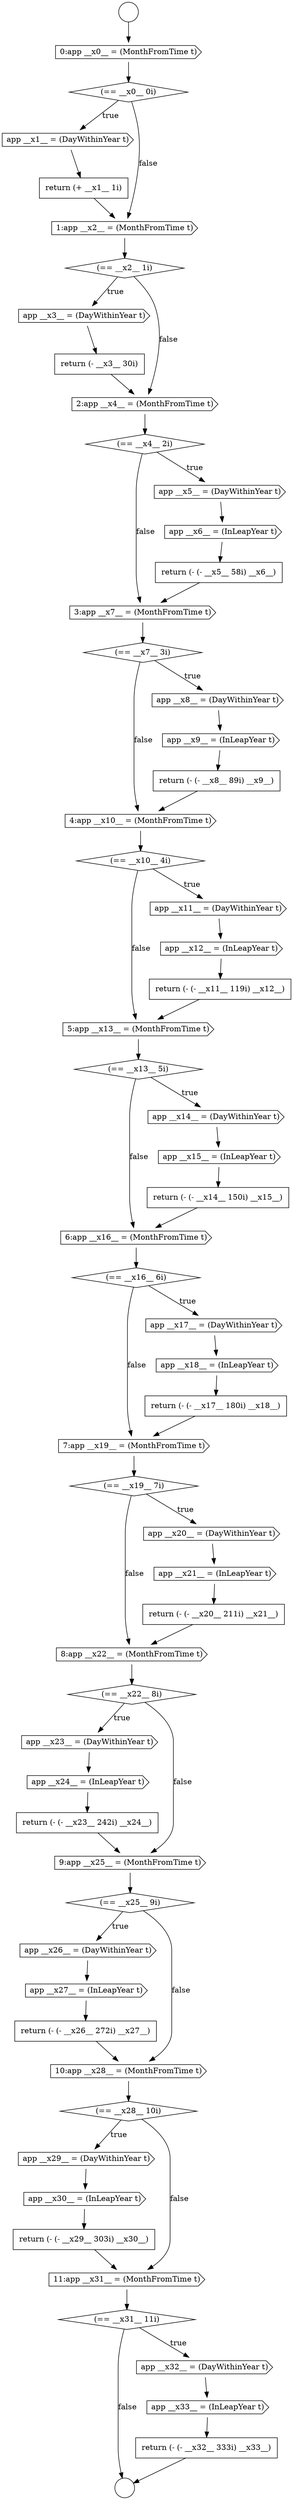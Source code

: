 digraph {
  node18442 [shape=none, margin=0, label=<<font color="black">
    <table border="0" cellborder="1" cellspacing="0" cellpadding="10">
      <tr><td align="left">return (- __x3__ 30i)</td></tr>
    </table>
  </font>> color="black" fillcolor="white" style=filled]
  node18459 [shape=diamond, label=<<font color="black">(== __x13__ 5i)</font>> color="black" fillcolor="white" style=filled]
  node18463 [shape=cds, label=<<font color="black">6:app __x16__ = (MonthFromTime t)</font>> color="black" fillcolor="white" style=filled]
  node18446 [shape=cds, label=<<font color="black">app __x6__ = (InLeapYear t)</font>> color="black" fillcolor="white" style=filled]
  node18475 [shape=cds, label=<<font color="black">app __x23__ = (DayWithinYear t)</font>> color="black" fillcolor="white" style=filled]
  node18471 [shape=cds, label=<<font color="black">app __x21__ = (InLeapYear t)</font>> color="black" fillcolor="white" style=filled]
  node18480 [shape=cds, label=<<font color="black">app __x26__ = (DayWithinYear t)</font>> color="black" fillcolor="white" style=filled]
  node18457 [shape=none, margin=0, label=<<font color="black">
    <table border="0" cellborder="1" cellspacing="0" cellpadding="10">
      <tr><td align="left">return (- (- __x11__ 119i) __x12__)</td></tr>
    </table>
  </font>> color="black" fillcolor="white" style=filled]
  node18448 [shape=cds, label=<<font color="black">3:app __x7__ = (MonthFromTime t)</font>> color="black" fillcolor="white" style=filled]
  node18466 [shape=cds, label=<<font color="black">app __x18__ = (InLeapYear t)</font>> color="black" fillcolor="white" style=filled]
  node18434 [shape=circle label=" " color="black" fillcolor="white" style=filled]
  node18478 [shape=cds, label=<<font color="black">9:app __x25__ = (MonthFromTime t)</font>> color="black" fillcolor="white" style=filled]
  node18454 [shape=diamond, label=<<font color="black">(== __x10__ 4i)</font>> color="black" fillcolor="white" style=filled]
  node18474 [shape=diamond, label=<<font color="black">(== __x22__ 8i)</font>> color="black" fillcolor="white" style=filled]
  node18440 [shape=diamond, label=<<font color="black">(== __x2__ 1i)</font>> color="black" fillcolor="white" style=filled]
  node18482 [shape=none, margin=0, label=<<font color="black">
    <table border="0" cellborder="1" cellspacing="0" cellpadding="10">
      <tr><td align="left">return (- (- __x26__ 272i) __x27__)</td></tr>
    </table>
  </font>> color="black" fillcolor="white" style=filled]
  node18438 [shape=none, margin=0, label=<<font color="black">
    <table border="0" cellborder="1" cellspacing="0" cellpadding="10">
      <tr><td align="left">return (+ __x1__ 1i)</td></tr>
    </table>
  </font>> color="black" fillcolor="white" style=filled]
  node18437 [shape=cds, label=<<font color="black">app __x1__ = (DayWithinYear t)</font>> color="black" fillcolor="white" style=filled]
  node18468 [shape=cds, label=<<font color="black">7:app __x19__ = (MonthFromTime t)</font>> color="black" fillcolor="white" style=filled]
  node18486 [shape=cds, label=<<font color="black">app __x30__ = (InLeapYear t)</font>> color="black" fillcolor="white" style=filled]
  node18436 [shape=diamond, label=<<font color="black">(== __x0__ 0i)</font>> color="black" fillcolor="white" style=filled]
  node18469 [shape=diamond, label=<<font color="black">(== __x19__ 7i)</font>> color="black" fillcolor="white" style=filled]
  node18451 [shape=cds, label=<<font color="black">app __x9__ = (InLeapYear t)</font>> color="black" fillcolor="white" style=filled]
  node18492 [shape=none, margin=0, label=<<font color="black">
    <table border="0" cellborder="1" cellspacing="0" cellpadding="10">
      <tr><td align="left">return (- (- __x32__ 333i) __x33__)</td></tr>
    </table>
  </font>> color="black" fillcolor="white" style=filled]
  node18479 [shape=diamond, label=<<font color="black">(== __x25__ 9i)</font>> color="black" fillcolor="white" style=filled]
  node18445 [shape=cds, label=<<font color="black">app __x5__ = (DayWithinYear t)</font>> color="black" fillcolor="white" style=filled]
  node18458 [shape=cds, label=<<font color="black">5:app __x13__ = (MonthFromTime t)</font>> color="black" fillcolor="white" style=filled]
  node18441 [shape=cds, label=<<font color="black">app __x3__ = (DayWithinYear t)</font>> color="black" fillcolor="white" style=filled]
  node18481 [shape=cds, label=<<font color="black">app __x27__ = (InLeapYear t)</font>> color="black" fillcolor="white" style=filled]
  node18433 [shape=circle label=" " color="black" fillcolor="white" style=filled]
  node18485 [shape=cds, label=<<font color="black">app __x29__ = (DayWithinYear t)</font>> color="black" fillcolor="white" style=filled]
  node18476 [shape=cds, label=<<font color="black">app __x24__ = (InLeapYear t)</font>> color="black" fillcolor="white" style=filled]
  node18452 [shape=none, margin=0, label=<<font color="black">
    <table border="0" cellborder="1" cellspacing="0" cellpadding="10">
      <tr><td align="left">return (- (- __x8__ 89i) __x9__)</td></tr>
    </table>
  </font>> color="black" fillcolor="white" style=filled]
  node18465 [shape=cds, label=<<font color="black">app __x17__ = (DayWithinYear t)</font>> color="black" fillcolor="white" style=filled]
  node18462 [shape=none, margin=0, label=<<font color="black">
    <table border="0" cellborder="1" cellspacing="0" cellpadding="10">
      <tr><td align="left">return (- (- __x14__ 150i) __x15__)</td></tr>
    </table>
  </font>> color="black" fillcolor="white" style=filled]
  node18472 [shape=none, margin=0, label=<<font color="black">
    <table border="0" cellborder="1" cellspacing="0" cellpadding="10">
      <tr><td align="left">return (- (- __x20__ 211i) __x21__)</td></tr>
    </table>
  </font>> color="black" fillcolor="white" style=filled]
  node18489 [shape=diamond, label=<<font color="black">(== __x31__ 11i)</font>> color="black" fillcolor="white" style=filled]
  node18455 [shape=cds, label=<<font color="black">app __x11__ = (DayWithinYear t)</font>> color="black" fillcolor="white" style=filled]
  node18461 [shape=cds, label=<<font color="black">app __x15__ = (InLeapYear t)</font>> color="black" fillcolor="white" style=filled]
  node18477 [shape=none, margin=0, label=<<font color="black">
    <table border="0" cellborder="1" cellspacing="0" cellpadding="10">
      <tr><td align="left">return (- (- __x23__ 242i) __x24__)</td></tr>
    </table>
  </font>> color="black" fillcolor="white" style=filled]
  node18484 [shape=diamond, label=<<font color="black">(== __x28__ 10i)</font>> color="black" fillcolor="white" style=filled]
  node18444 [shape=diamond, label=<<font color="black">(== __x4__ 2i)</font>> color="black" fillcolor="white" style=filled]
  node18487 [shape=none, margin=0, label=<<font color="black">
    <table border="0" cellborder="1" cellspacing="0" cellpadding="10">
      <tr><td align="left">return (- (- __x29__ 303i) __x30__)</td></tr>
    </table>
  </font>> color="black" fillcolor="white" style=filled]
  node18449 [shape=diamond, label=<<font color="black">(== __x7__ 3i)</font>> color="black" fillcolor="white" style=filled]
  node18473 [shape=cds, label=<<font color="black">8:app __x22__ = (MonthFromTime t)</font>> color="black" fillcolor="white" style=filled]
  node18490 [shape=cds, label=<<font color="black">app __x32__ = (DayWithinYear t)</font>> color="black" fillcolor="white" style=filled]
  node18439 [shape=cds, label=<<font color="black">1:app __x2__ = (MonthFromTime t)</font>> color="black" fillcolor="white" style=filled]
  node18488 [shape=cds, label=<<font color="black">11:app __x31__ = (MonthFromTime t)</font>> color="black" fillcolor="white" style=filled]
  node18456 [shape=cds, label=<<font color="black">app __x12__ = (InLeapYear t)</font>> color="black" fillcolor="white" style=filled]
  node18443 [shape=cds, label=<<font color="black">2:app __x4__ = (MonthFromTime t)</font>> color="black" fillcolor="white" style=filled]
  node18460 [shape=cds, label=<<font color="black">app __x14__ = (DayWithinYear t)</font>> color="black" fillcolor="white" style=filled]
  node18447 [shape=none, margin=0, label=<<font color="black">
    <table border="0" cellborder="1" cellspacing="0" cellpadding="10">
      <tr><td align="left">return (- (- __x5__ 58i) __x6__)</td></tr>
    </table>
  </font>> color="black" fillcolor="white" style=filled]
  node18464 [shape=diamond, label=<<font color="black">(== __x16__ 6i)</font>> color="black" fillcolor="white" style=filled]
  node18483 [shape=cds, label=<<font color="black">10:app __x28__ = (MonthFromTime t)</font>> color="black" fillcolor="white" style=filled]
  node18491 [shape=cds, label=<<font color="black">app __x33__ = (InLeapYear t)</font>> color="black" fillcolor="white" style=filled]
  node18470 [shape=cds, label=<<font color="black">app __x20__ = (DayWithinYear t)</font>> color="black" fillcolor="white" style=filled]
  node18453 [shape=cds, label=<<font color="black">4:app __x10__ = (MonthFromTime t)</font>> color="black" fillcolor="white" style=filled]
  node18450 [shape=cds, label=<<font color="black">app __x8__ = (DayWithinYear t)</font>> color="black" fillcolor="white" style=filled]
  node18435 [shape=cds, label=<<font color="black">0:app __x0__ = (MonthFromTime t)</font>> color="black" fillcolor="white" style=filled]
  node18467 [shape=none, margin=0, label=<<font color="black">
    <table border="0" cellborder="1" cellspacing="0" cellpadding="10">
      <tr><td align="left">return (- (- __x17__ 180i) __x18__)</td></tr>
    </table>
  </font>> color="black" fillcolor="white" style=filled]
  node18487 -> node18488 [ color="black"]
  node18460 -> node18461 [ color="black"]
  node18477 -> node18478 [ color="black"]
  node18470 -> node18471 [ color="black"]
  node18489 -> node18490 [label=<<font color="black">true</font>> color="black"]
  node18489 -> node18434 [label=<<font color="black">false</font>> color="black"]
  node18436 -> node18437 [label=<<font color="black">true</font>> color="black"]
  node18436 -> node18439 [label=<<font color="black">false</font>> color="black"]
  node18465 -> node18466 [ color="black"]
  node18453 -> node18454 [ color="black"]
  node18451 -> node18452 [ color="black"]
  node18457 -> node18458 [ color="black"]
  node18437 -> node18438 [ color="black"]
  node18433 -> node18435 [ color="black"]
  node18486 -> node18487 [ color="black"]
  node18459 -> node18460 [label=<<font color="black">true</font>> color="black"]
  node18459 -> node18463 [label=<<font color="black">false</font>> color="black"]
  node18468 -> node18469 [ color="black"]
  node18450 -> node18451 [ color="black"]
  node18479 -> node18480 [label=<<font color="black">true</font>> color="black"]
  node18479 -> node18483 [label=<<font color="black">false</font>> color="black"]
  node18469 -> node18470 [label=<<font color="black">true</font>> color="black"]
  node18469 -> node18473 [label=<<font color="black">false</font>> color="black"]
  node18455 -> node18456 [ color="black"]
  node18476 -> node18477 [ color="black"]
  node18435 -> node18436 [ color="black"]
  node18440 -> node18441 [label=<<font color="black">true</font>> color="black"]
  node18440 -> node18443 [label=<<font color="black">false</font>> color="black"]
  node18463 -> node18464 [ color="black"]
  node18467 -> node18468 [ color="black"]
  node18448 -> node18449 [ color="black"]
  node18447 -> node18448 [ color="black"]
  node18444 -> node18445 [label=<<font color="black">true</font>> color="black"]
  node18444 -> node18448 [label=<<font color="black">false</font>> color="black"]
  node18442 -> node18443 [ color="black"]
  node18485 -> node18486 [ color="black"]
  node18481 -> node18482 [ color="black"]
  node18483 -> node18484 [ color="black"]
  node18482 -> node18483 [ color="black"]
  node18475 -> node18476 [ color="black"]
  node18449 -> node18450 [label=<<font color="black">true</font>> color="black"]
  node18449 -> node18453 [label=<<font color="black">false</font>> color="black"]
  node18480 -> node18481 [ color="black"]
  node18490 -> node18491 [ color="black"]
  node18438 -> node18439 [ color="black"]
  node18473 -> node18474 [ color="black"]
  node18488 -> node18489 [ color="black"]
  node18464 -> node18465 [label=<<font color="black">true</font>> color="black"]
  node18464 -> node18468 [label=<<font color="black">false</font>> color="black"]
  node18491 -> node18492 [ color="black"]
  node18484 -> node18485 [label=<<font color="black">true</font>> color="black"]
  node18484 -> node18488 [label=<<font color="black">false</font>> color="black"]
  node18472 -> node18473 [ color="black"]
  node18461 -> node18462 [ color="black"]
  node18439 -> node18440 [ color="black"]
  node18445 -> node18446 [ color="black"]
  node18471 -> node18472 [ color="black"]
  node18456 -> node18457 [ color="black"]
  node18474 -> node18475 [label=<<font color="black">true</font>> color="black"]
  node18474 -> node18478 [label=<<font color="black">false</font>> color="black"]
  node18441 -> node18442 [ color="black"]
  node18443 -> node18444 [ color="black"]
  node18462 -> node18463 [ color="black"]
  node18478 -> node18479 [ color="black"]
  node18466 -> node18467 [ color="black"]
  node18492 -> node18434 [ color="black"]
  node18446 -> node18447 [ color="black"]
  node18452 -> node18453 [ color="black"]
  node18458 -> node18459 [ color="black"]
  node18454 -> node18455 [label=<<font color="black">true</font>> color="black"]
  node18454 -> node18458 [label=<<font color="black">false</font>> color="black"]
}
